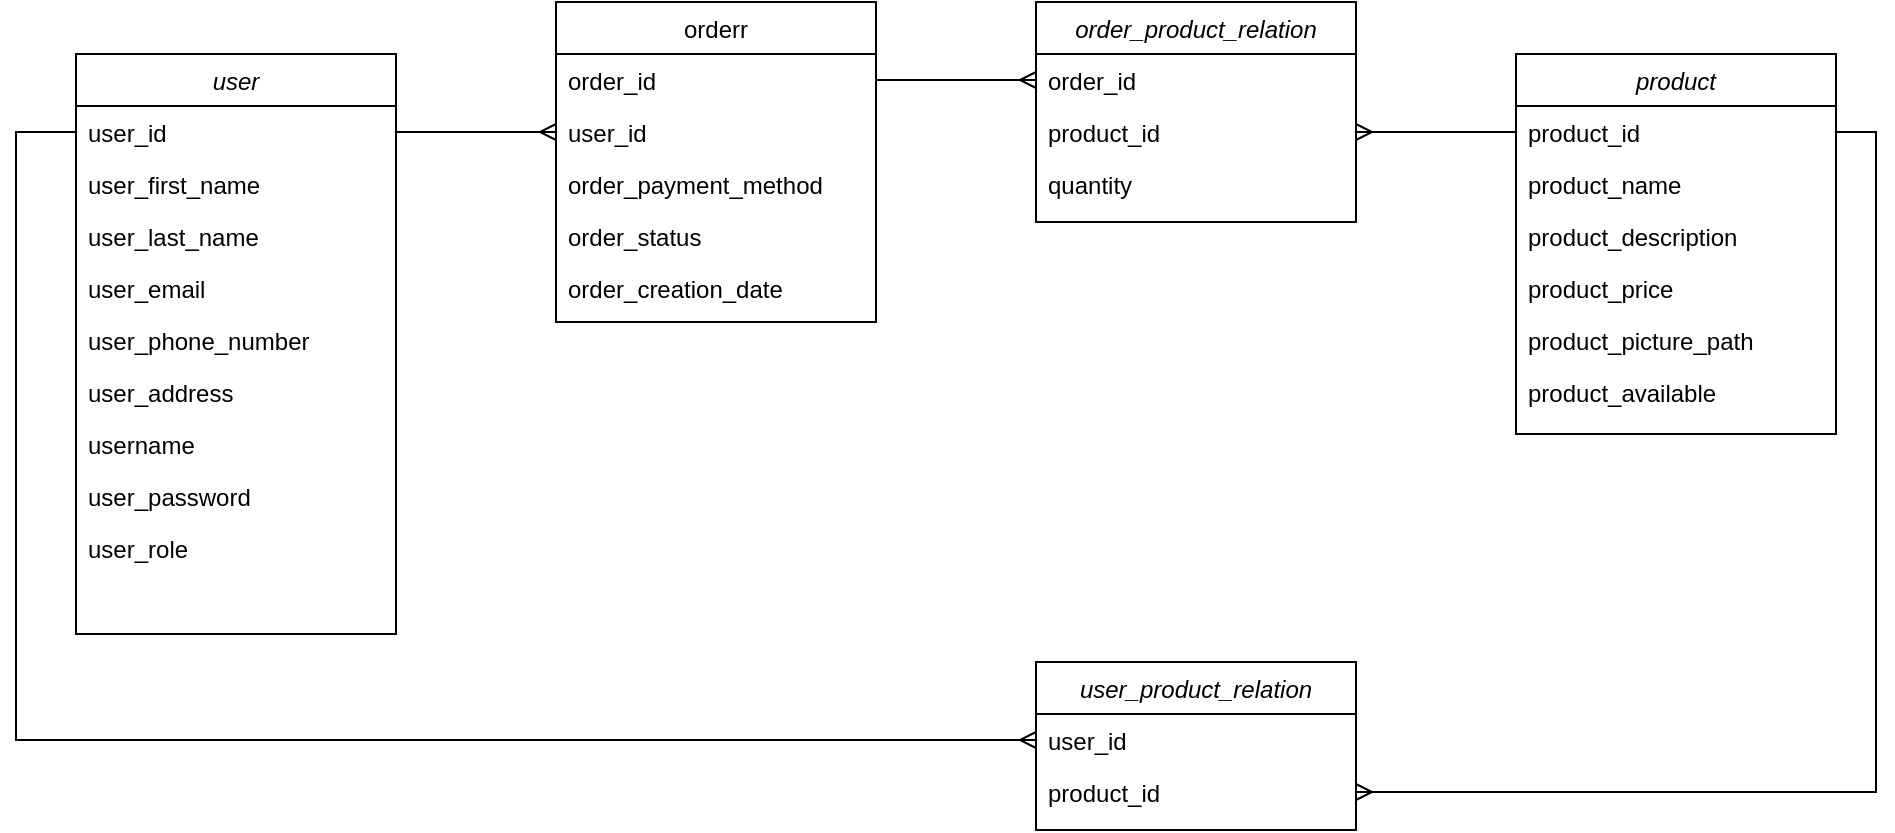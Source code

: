 <mxfile version="13.5.8" type="device"><diagram id="C5RBs43oDa-KdzZeNtuy" name="Page-1"><mxGraphModel dx="1038" dy="580" grid="1" gridSize="10" guides="1" tooltips="1" connect="1" arrows="1" fold="1" page="1" pageScale="1" pageWidth="827" pageHeight="1169" math="0" shadow="0"><root><mxCell id="WIyWlLk6GJQsqaUBKTNV-0"/><mxCell id="WIyWlLk6GJQsqaUBKTNV-1" parent="WIyWlLk6GJQsqaUBKTNV-0"/><mxCell id="6ZXXohwz6Lp5XXj5OM1D-25" style="edgeStyle=orthogonalEdgeStyle;rounded=0;orthogonalLoop=1;jettySize=auto;html=1;endArrow=ERmany;endFill=0;" parent="WIyWlLk6GJQsqaUBKTNV-1" source="6ZXXohwz6Lp5XXj5OM1D-2" target="zkfFHV4jXpPFQw0GAbJ--19" edge="1"><mxGeometry relative="1" as="geometry"/></mxCell><mxCell id="6ZXXohwz6Lp5XXj5OM1D-27" style="edgeStyle=orthogonalEdgeStyle;rounded=0;orthogonalLoop=1;jettySize=auto;html=1;entryX=0;entryY=0.5;entryDx=0;entryDy=0;startArrow=none;startFill=0;endArrow=ERmany;endFill=0;" parent="WIyWlLk6GJQsqaUBKTNV-1" source="zkfFHV4jXpPFQw0GAbJ--18" target="zkfFHV4jXpPFQw0GAbJ--1" edge="1"><mxGeometry relative="1" as="geometry"/></mxCell><mxCell id="6ZXXohwz6Lp5XXj5OM1D-28" style="edgeStyle=orthogonalEdgeStyle;rounded=0;orthogonalLoop=1;jettySize=auto;html=1;entryX=1;entryY=0.5;entryDx=0;entryDy=0;startArrow=none;startFill=0;endArrow=ERmany;endFill=0;" parent="WIyWlLk6GJQsqaUBKTNV-1" source="6ZXXohwz6Lp5XXj5OM1D-8" target="zkfFHV4jXpPFQw0GAbJ--2" edge="1"><mxGeometry relative="1" as="geometry"/></mxCell><mxCell id="C27gFCSbhW6gcF3LSE6b-4" style="edgeStyle=orthogonalEdgeStyle;rounded=0;orthogonalLoop=1;jettySize=auto;html=1;entryX=0;entryY=0.5;entryDx=0;entryDy=0;exitX=0;exitY=0.5;exitDx=0;exitDy=0;endArrow=ERmany;endFill=0;" parent="WIyWlLk6GJQsqaUBKTNV-1" source="6ZXXohwz6Lp5XXj5OM1D-2" target="C27gFCSbhW6gcF3LSE6b-1" edge="1"><mxGeometry relative="1" as="geometry"><Array as="points"><mxPoint x="40" y="105"/><mxPoint x="40" y="409"/></Array></mxGeometry></mxCell><mxCell id="C27gFCSbhW6gcF3LSE6b-6" style="edgeStyle=orthogonalEdgeStyle;rounded=0;orthogonalLoop=1;jettySize=auto;html=1;exitX=1;exitY=0.5;exitDx=0;exitDy=0;endArrow=ERmany;endFill=0;" parent="WIyWlLk6GJQsqaUBKTNV-1" source="6ZXXohwz6Lp5XXj5OM1D-8" target="C27gFCSbhW6gcF3LSE6b-2" edge="1"><mxGeometry relative="1" as="geometry"/></mxCell><mxCell id="6ZXXohwz6Lp5XXj5OM1D-1" value="user" style="swimlane;fontStyle=2;align=center;verticalAlign=top;childLayout=stackLayout;horizontal=1;startSize=26;horizontalStack=0;resizeParent=1;resizeLast=0;collapsible=1;marginBottom=0;rounded=0;shadow=0;strokeWidth=1;swimlaneLine=1;" parent="WIyWlLk6GJQsqaUBKTNV-1" vertex="1"><mxGeometry x="70" y="66" width="160" height="290" as="geometry"><mxRectangle x="40" y="40" width="160" height="26" as="alternateBounds"/></mxGeometry></mxCell><mxCell id="6ZXXohwz6Lp5XXj5OM1D-2" value="user_id" style="text;align=left;verticalAlign=top;spacingLeft=4;spacingRight=4;overflow=hidden;rotatable=0;points=[[0,0.5],[1,0.5]];portConstraint=eastwest;" parent="6ZXXohwz6Lp5XXj5OM1D-1" vertex="1"><mxGeometry y="26" width="160" height="26" as="geometry"/></mxCell><mxCell id="6ZXXohwz6Lp5XXj5OM1D-3" value="user_first_name" style="text;align=left;verticalAlign=top;spacingLeft=4;spacingRight=4;overflow=hidden;rotatable=0;points=[[0,0.5],[1,0.5]];portConstraint=eastwest;rounded=0;shadow=0;html=0;" parent="6ZXXohwz6Lp5XXj5OM1D-1" vertex="1"><mxGeometry y="52" width="160" height="26" as="geometry"/></mxCell><mxCell id="6ZXXohwz6Lp5XXj5OM1D-13" value="user_last_name" style="text;align=left;verticalAlign=top;spacingLeft=4;spacingRight=4;overflow=hidden;rotatable=0;points=[[0,0.5],[1,0.5]];portConstraint=eastwest;rounded=0;shadow=0;html=0;" parent="6ZXXohwz6Lp5XXj5OM1D-1" vertex="1"><mxGeometry y="78" width="160" height="26" as="geometry"/></mxCell><mxCell id="6ZXXohwz6Lp5XXj5OM1D-14" value="user_email" style="text;align=left;verticalAlign=top;spacingLeft=4;spacingRight=4;overflow=hidden;rotatable=0;points=[[0,0.5],[1,0.5]];portConstraint=eastwest;rounded=0;shadow=0;html=0;" parent="6ZXXohwz6Lp5XXj5OM1D-1" vertex="1"><mxGeometry y="104" width="160" height="26" as="geometry"/></mxCell><mxCell id="6ZXXohwz6Lp5XXj5OM1D-15" value="user_phone_number" style="text;align=left;verticalAlign=top;spacingLeft=4;spacingRight=4;overflow=hidden;rotatable=0;points=[[0,0.5],[1,0.5]];portConstraint=eastwest;rounded=0;shadow=0;html=0;" parent="6ZXXohwz6Lp5XXj5OM1D-1" vertex="1"><mxGeometry y="130" width="160" height="26" as="geometry"/></mxCell><mxCell id="6ZXXohwz6Lp5XXj5OM1D-16" value="user_address" style="text;align=left;verticalAlign=top;spacingLeft=4;spacingRight=4;overflow=hidden;rotatable=0;points=[[0,0.5],[1,0.5]];portConstraint=eastwest;rounded=0;shadow=0;html=0;" parent="6ZXXohwz6Lp5XXj5OM1D-1" vertex="1"><mxGeometry y="156" width="160" height="26" as="geometry"/></mxCell><mxCell id="6ZXXohwz6Lp5XXj5OM1D-17" value="username" style="text;align=left;verticalAlign=top;spacingLeft=4;spacingRight=4;overflow=hidden;rotatable=0;points=[[0,0.5],[1,0.5]];portConstraint=eastwest;rounded=0;shadow=0;html=0;" parent="6ZXXohwz6Lp5XXj5OM1D-1" vertex="1"><mxGeometry y="182" width="160" height="26" as="geometry"/></mxCell><mxCell id="6ZXXohwz6Lp5XXj5OM1D-18" value="user_password" style="text;align=left;verticalAlign=top;spacingLeft=4;spacingRight=4;overflow=hidden;rotatable=0;points=[[0,0.5],[1,0.5]];portConstraint=eastwest;rounded=0;shadow=0;html=0;" parent="6ZXXohwz6Lp5XXj5OM1D-1" vertex="1"><mxGeometry y="208" width="160" height="26" as="geometry"/></mxCell><mxCell id="6ZXXohwz6Lp5XXj5OM1D-19" value="user_role&#10;" style="text;align=left;verticalAlign=top;spacingLeft=4;spacingRight=4;overflow=hidden;rotatable=0;points=[[0,0.5],[1,0.5]];portConstraint=eastwest;rounded=0;shadow=0;html=0;" parent="6ZXXohwz6Lp5XXj5OM1D-1" vertex="1"><mxGeometry y="234" width="160" height="26" as="geometry"/></mxCell><mxCell id="zkfFHV4jXpPFQw0GAbJ--17" value="orderr" style="swimlane;fontStyle=0;align=center;verticalAlign=top;childLayout=stackLayout;horizontal=1;startSize=26;horizontalStack=0;resizeParent=1;resizeLast=0;collapsible=1;marginBottom=0;rounded=0;shadow=0;strokeWidth=1;" parent="WIyWlLk6GJQsqaUBKTNV-1" vertex="1"><mxGeometry x="310" y="40" width="160" height="160" as="geometry"><mxRectangle x="550" y="140" width="160" height="26" as="alternateBounds"/></mxGeometry></mxCell><mxCell id="zkfFHV4jXpPFQw0GAbJ--18" value="order_id" style="text;align=left;verticalAlign=top;spacingLeft=4;spacingRight=4;overflow=hidden;rotatable=0;points=[[0,0.5],[1,0.5]];portConstraint=eastwest;" parent="zkfFHV4jXpPFQw0GAbJ--17" vertex="1"><mxGeometry y="26" width="160" height="26" as="geometry"/></mxCell><mxCell id="zkfFHV4jXpPFQw0GAbJ--19" value="user_id" style="text;align=left;verticalAlign=top;spacingLeft=4;spacingRight=4;overflow=hidden;rotatable=0;points=[[0,0.5],[1,0.5]];portConstraint=eastwest;rounded=0;shadow=0;html=0;" parent="zkfFHV4jXpPFQw0GAbJ--17" vertex="1"><mxGeometry y="52" width="160" height="26" as="geometry"/></mxCell><mxCell id="zkfFHV4jXpPFQw0GAbJ--20" value="order_payment_method" style="text;align=left;verticalAlign=top;spacingLeft=4;spacingRight=4;overflow=hidden;rotatable=0;points=[[0,0.5],[1,0.5]];portConstraint=eastwest;rounded=0;shadow=0;html=0;" parent="zkfFHV4jXpPFQw0GAbJ--17" vertex="1"><mxGeometry y="78" width="160" height="26" as="geometry"/></mxCell><mxCell id="zkfFHV4jXpPFQw0GAbJ--21" value="order_status" style="text;align=left;verticalAlign=top;spacingLeft=4;spacingRight=4;overflow=hidden;rotatable=0;points=[[0,0.5],[1,0.5]];portConstraint=eastwest;rounded=0;shadow=0;html=0;" parent="zkfFHV4jXpPFQw0GAbJ--17" vertex="1"><mxGeometry y="104" width="160" height="26" as="geometry"/></mxCell><mxCell id="zkfFHV4jXpPFQw0GAbJ--22" value="order_creation_date" style="text;align=left;verticalAlign=top;spacingLeft=4;spacingRight=4;overflow=hidden;rotatable=0;points=[[0,0.5],[1,0.5]];portConstraint=eastwest;rounded=0;shadow=0;html=0;" parent="zkfFHV4jXpPFQw0GAbJ--17" vertex="1"><mxGeometry y="130" width="160" height="26" as="geometry"/></mxCell><mxCell id="zkfFHV4jXpPFQw0GAbJ--0" value="order_product_relation" style="swimlane;fontStyle=2;align=center;verticalAlign=top;childLayout=stackLayout;horizontal=1;startSize=26;horizontalStack=0;resizeParent=1;resizeLast=0;collapsible=1;marginBottom=0;rounded=0;shadow=0;strokeWidth=1;" parent="WIyWlLk6GJQsqaUBKTNV-1" vertex="1"><mxGeometry x="550" y="40" width="160" height="110" as="geometry"><mxRectangle x="230" y="140" width="160" height="26" as="alternateBounds"/></mxGeometry></mxCell><mxCell id="zkfFHV4jXpPFQw0GAbJ--1" value="order_id" style="text;align=left;verticalAlign=top;spacingLeft=4;spacingRight=4;overflow=hidden;rotatable=0;points=[[0,0.5],[1,0.5]];portConstraint=eastwest;" parent="zkfFHV4jXpPFQw0GAbJ--0" vertex="1"><mxGeometry y="26" width="160" height="26" as="geometry"/></mxCell><mxCell id="zkfFHV4jXpPFQw0GAbJ--2" value="product_id" style="text;align=left;verticalAlign=top;spacingLeft=4;spacingRight=4;overflow=hidden;rotatable=0;points=[[0,0.5],[1,0.5]];portConstraint=eastwest;rounded=0;shadow=0;html=0;" parent="zkfFHV4jXpPFQw0GAbJ--0" vertex="1"><mxGeometry y="52" width="160" height="26" as="geometry"/></mxCell><mxCell id="zkfFHV4jXpPFQw0GAbJ--3" value="quantity" style="text;align=left;verticalAlign=top;spacingLeft=4;spacingRight=4;overflow=hidden;rotatable=0;points=[[0,0.5],[1,0.5]];portConstraint=eastwest;rounded=0;shadow=0;html=0;" parent="zkfFHV4jXpPFQw0GAbJ--0" vertex="1"><mxGeometry y="78" width="160" height="26" as="geometry"/></mxCell><mxCell id="6ZXXohwz6Lp5XXj5OM1D-7" value="product" style="swimlane;fontStyle=2;align=center;verticalAlign=top;childLayout=stackLayout;horizontal=1;startSize=26;horizontalStack=0;resizeParent=1;resizeLast=0;collapsible=1;marginBottom=0;rounded=0;shadow=0;strokeWidth=1;" parent="WIyWlLk6GJQsqaUBKTNV-1" vertex="1"><mxGeometry x="790" y="66" width="160" height="190" as="geometry"><mxRectangle x="230" y="140" width="160" height="26" as="alternateBounds"/></mxGeometry></mxCell><mxCell id="6ZXXohwz6Lp5XXj5OM1D-8" value="product_id" style="text;align=left;verticalAlign=top;spacingLeft=4;spacingRight=4;overflow=hidden;rotatable=0;points=[[0,0.5],[1,0.5]];portConstraint=eastwest;" parent="6ZXXohwz6Lp5XXj5OM1D-7" vertex="1"><mxGeometry y="26" width="160" height="26" as="geometry"/></mxCell><mxCell id="6ZXXohwz6Lp5XXj5OM1D-9" value="product_name" style="text;align=left;verticalAlign=top;spacingLeft=4;spacingRight=4;overflow=hidden;rotatable=0;points=[[0,0.5],[1,0.5]];portConstraint=eastwest;rounded=0;shadow=0;html=0;" parent="6ZXXohwz6Lp5XXj5OM1D-7" vertex="1"><mxGeometry y="52" width="160" height="26" as="geometry"/></mxCell><mxCell id="6ZXXohwz6Lp5XXj5OM1D-10" value="product_description" style="text;align=left;verticalAlign=top;spacingLeft=4;spacingRight=4;overflow=hidden;rotatable=0;points=[[0,0.5],[1,0.5]];portConstraint=eastwest;rounded=0;shadow=0;html=0;" parent="6ZXXohwz6Lp5XXj5OM1D-7" vertex="1"><mxGeometry y="78" width="160" height="26" as="geometry"/></mxCell><mxCell id="6ZXXohwz6Lp5XXj5OM1D-20" value="product_price" style="text;align=left;verticalAlign=top;spacingLeft=4;spacingRight=4;overflow=hidden;rotatable=0;points=[[0,0.5],[1,0.5]];portConstraint=eastwest;rounded=0;shadow=0;html=0;" parent="6ZXXohwz6Lp5XXj5OM1D-7" vertex="1"><mxGeometry y="104" width="160" height="26" as="geometry"/></mxCell><mxCell id="6ZXXohwz6Lp5XXj5OM1D-21" value="product_picture_path" style="text;align=left;verticalAlign=top;spacingLeft=4;spacingRight=4;overflow=hidden;rotatable=0;points=[[0,0.5],[1,0.5]];portConstraint=eastwest;rounded=0;shadow=0;html=0;" parent="6ZXXohwz6Lp5XXj5OM1D-7" vertex="1"><mxGeometry y="130" width="160" height="26" as="geometry"/></mxCell><mxCell id="6ZXXohwz6Lp5XXj5OM1D-22" value="product_available" style="text;align=left;verticalAlign=top;spacingLeft=4;spacingRight=4;overflow=hidden;rotatable=0;points=[[0,0.5],[1,0.5]];portConstraint=eastwest;rounded=0;shadow=0;html=0;" parent="6ZXXohwz6Lp5XXj5OM1D-7" vertex="1"><mxGeometry y="156" width="160" height="26" as="geometry"/></mxCell><mxCell id="C27gFCSbhW6gcF3LSE6b-0" value="user_product_relation" style="swimlane;fontStyle=2;align=center;verticalAlign=top;childLayout=stackLayout;horizontal=1;startSize=26;horizontalStack=0;resizeParent=1;resizeLast=0;collapsible=1;marginBottom=0;rounded=0;shadow=0;strokeWidth=1;" parent="WIyWlLk6GJQsqaUBKTNV-1" vertex="1"><mxGeometry x="550" y="370" width="160" height="84" as="geometry"><mxRectangle x="230" y="140" width="160" height="26" as="alternateBounds"/></mxGeometry></mxCell><mxCell id="C27gFCSbhW6gcF3LSE6b-1" value="user_id" style="text;align=left;verticalAlign=top;spacingLeft=4;spacingRight=4;overflow=hidden;rotatable=0;points=[[0,0.5],[1,0.5]];portConstraint=eastwest;" parent="C27gFCSbhW6gcF3LSE6b-0" vertex="1"><mxGeometry y="26" width="160" height="26" as="geometry"/></mxCell><mxCell id="C27gFCSbhW6gcF3LSE6b-2" value="product_id" style="text;align=left;verticalAlign=top;spacingLeft=4;spacingRight=4;overflow=hidden;rotatable=0;points=[[0,0.5],[1,0.5]];portConstraint=eastwest;rounded=0;shadow=0;html=0;" parent="C27gFCSbhW6gcF3LSE6b-0" vertex="1"><mxGeometry y="52" width="160" height="26" as="geometry"/></mxCell></root></mxGraphModel></diagram></mxfile>